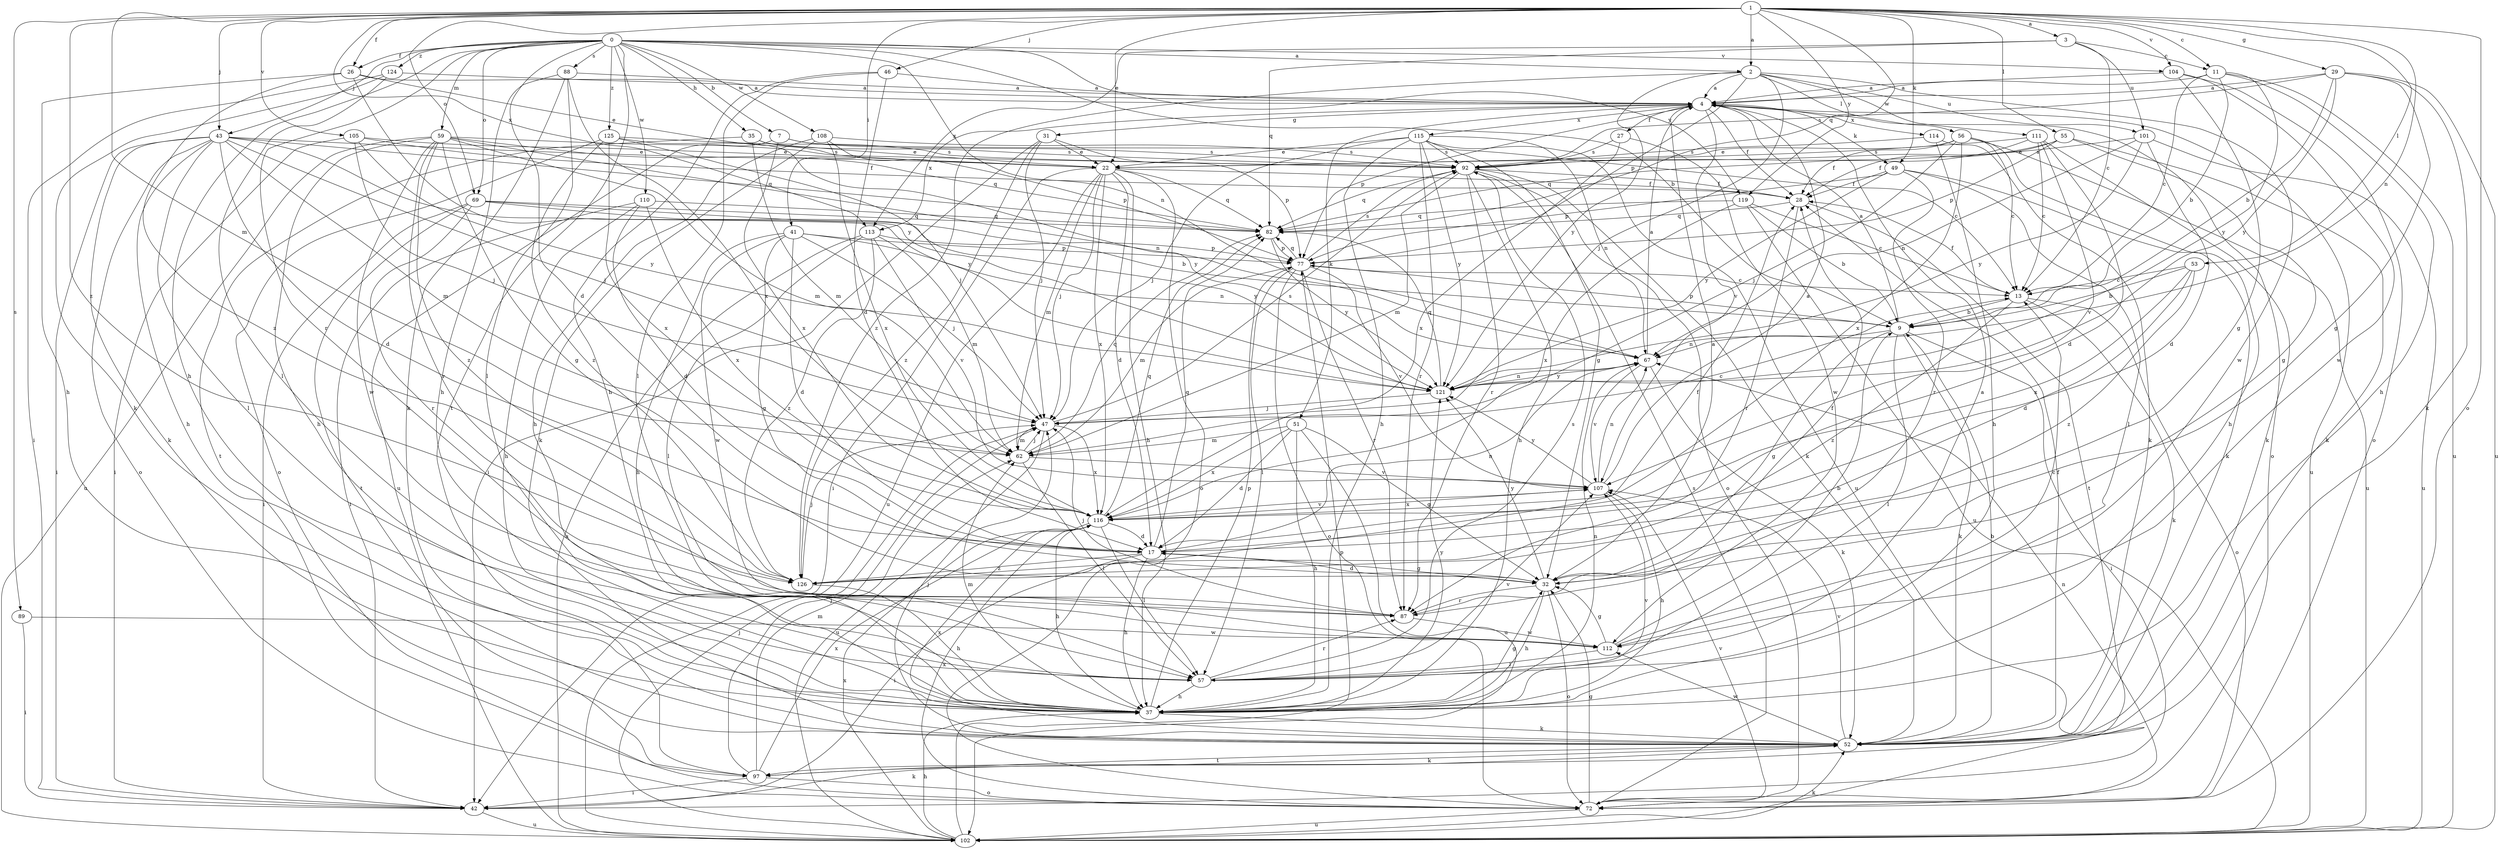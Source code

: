 strict digraph  {
0;
1;
2;
3;
4;
7;
9;
11;
13;
17;
22;
26;
27;
28;
29;
31;
32;
35;
37;
41;
42;
43;
46;
47;
49;
51;
52;
53;
55;
56;
57;
59;
62;
67;
69;
72;
77;
82;
87;
88;
89;
92;
97;
101;
102;
104;
105;
107;
108;
110;
111;
112;
113;
114;
115;
116;
119;
121;
124;
125;
126;
0 -> 2  [label=a];
0 -> 7  [label=b];
0 -> 9  [label=b];
0 -> 17  [label=d];
0 -> 26  [label=f];
0 -> 35  [label=h];
0 -> 37  [label=h];
0 -> 43  [label=j];
0 -> 59  [label=m];
0 -> 67  [label=n];
0 -> 69  [label=o];
0 -> 87  [label=r];
0 -> 88  [label=s];
0 -> 97  [label=t];
0 -> 104  [label=v];
0 -> 108  [label=w];
0 -> 110  [label=w];
0 -> 119  [label=y];
0 -> 124  [label=z];
0 -> 125  [label=z];
1 -> 2  [label=a];
1 -> 3  [label=a];
1 -> 11  [label=c];
1 -> 22  [label=e];
1 -> 26  [label=f];
1 -> 29  [label=g];
1 -> 41  [label=i];
1 -> 43  [label=j];
1 -> 46  [label=j];
1 -> 49  [label=k];
1 -> 53  [label=l];
1 -> 55  [label=l];
1 -> 62  [label=m];
1 -> 67  [label=n];
1 -> 69  [label=o];
1 -> 72  [label=o];
1 -> 82  [label=q];
1 -> 89  [label=s];
1 -> 104  [label=v];
1 -> 105  [label=v];
1 -> 113  [label=x];
1 -> 119  [label=y];
1 -> 126  [label=z];
2 -> 4  [label=a];
2 -> 47  [label=j];
2 -> 56  [label=l];
2 -> 77  [label=p];
2 -> 101  [label=u];
2 -> 111  [label=w];
2 -> 112  [label=w];
2 -> 121  [label=y];
2 -> 126  [label=z];
3 -> 11  [label=c];
3 -> 13  [label=c];
3 -> 82  [label=q];
3 -> 101  [label=u];
3 -> 113  [label=x];
4 -> 27  [label=f];
4 -> 28  [label=f];
4 -> 31  [label=g];
4 -> 49  [label=k];
4 -> 51  [label=k];
4 -> 72  [label=o];
4 -> 77  [label=p];
4 -> 102  [label=u];
4 -> 107  [label=v];
4 -> 113  [label=x];
4 -> 114  [label=x];
4 -> 115  [label=x];
7 -> 13  [label=c];
7 -> 92  [label=s];
7 -> 102  [label=u];
7 -> 116  [label=x];
9 -> 4  [label=a];
9 -> 32  [label=g];
9 -> 42  [label=i];
9 -> 52  [label=k];
9 -> 57  [label=l];
9 -> 67  [label=n];
9 -> 77  [label=p];
11 -> 4  [label=a];
11 -> 9  [label=b];
11 -> 13  [label=c];
11 -> 37  [label=h];
11 -> 102  [label=u];
11 -> 121  [label=y];
13 -> 9  [label=b];
13 -> 28  [label=f];
13 -> 52  [label=k];
13 -> 72  [label=o];
13 -> 126  [label=z];
17 -> 32  [label=g];
17 -> 37  [label=h];
17 -> 42  [label=i];
17 -> 67  [label=n];
17 -> 82  [label=q];
17 -> 126  [label=z];
22 -> 17  [label=d];
22 -> 28  [label=f];
22 -> 37  [label=h];
22 -> 42  [label=i];
22 -> 47  [label=j];
22 -> 62  [label=m];
22 -> 72  [label=o];
22 -> 82  [label=q];
22 -> 102  [label=u];
22 -> 116  [label=x];
26 -> 4  [label=a];
26 -> 22  [label=e];
26 -> 37  [label=h];
26 -> 121  [label=y];
26 -> 126  [label=z];
27 -> 92  [label=s];
27 -> 112  [label=w];
27 -> 116  [label=x];
28 -> 82  [label=q];
28 -> 87  [label=r];
28 -> 97  [label=t];
29 -> 4  [label=a];
29 -> 9  [label=b];
29 -> 32  [label=g];
29 -> 52  [label=k];
29 -> 92  [label=s];
29 -> 102  [label=u];
29 -> 121  [label=y];
31 -> 22  [label=e];
31 -> 42  [label=i];
31 -> 47  [label=j];
31 -> 77  [label=p];
31 -> 126  [label=z];
32 -> 4  [label=a];
32 -> 17  [label=d];
32 -> 37  [label=h];
32 -> 72  [label=o];
32 -> 87  [label=r];
32 -> 121  [label=y];
35 -> 22  [label=e];
35 -> 62  [label=m];
35 -> 92  [label=s];
35 -> 97  [label=t];
37 -> 32  [label=g];
37 -> 52  [label=k];
37 -> 62  [label=m];
37 -> 67  [label=n];
37 -> 77  [label=p];
37 -> 107  [label=v];
37 -> 121  [label=y];
41 -> 17  [label=d];
41 -> 32  [label=g];
41 -> 37  [label=h];
41 -> 47  [label=j];
41 -> 67  [label=n];
41 -> 77  [label=p];
41 -> 112  [label=w];
42 -> 52  [label=k];
42 -> 102  [label=u];
43 -> 17  [label=d];
43 -> 22  [label=e];
43 -> 37  [label=h];
43 -> 42  [label=i];
43 -> 47  [label=j];
43 -> 52  [label=k];
43 -> 57  [label=l];
43 -> 62  [label=m];
43 -> 72  [label=o];
43 -> 82  [label=q];
43 -> 121  [label=y];
46 -> 4  [label=a];
46 -> 17  [label=d];
46 -> 37  [label=h];
46 -> 57  [label=l];
47 -> 62  [label=m];
47 -> 92  [label=s];
47 -> 102  [label=u];
47 -> 116  [label=x];
49 -> 28  [label=f];
49 -> 52  [label=k];
49 -> 57  [label=l];
49 -> 77  [label=p];
49 -> 87  [label=r];
49 -> 121  [label=y];
51 -> 17  [label=d];
51 -> 32  [label=g];
51 -> 37  [label=h];
51 -> 62  [label=m];
51 -> 102  [label=u];
51 -> 116  [label=x];
52 -> 9  [label=b];
52 -> 28  [label=f];
52 -> 47  [label=j];
52 -> 97  [label=t];
52 -> 107  [label=v];
52 -> 112  [label=w];
52 -> 116  [label=x];
53 -> 9  [label=b];
53 -> 13  [label=c];
53 -> 17  [label=d];
53 -> 116  [label=x];
53 -> 126  [label=z];
55 -> 22  [label=e];
55 -> 28  [label=f];
55 -> 32  [label=g];
55 -> 52  [label=k];
55 -> 77  [label=p];
56 -> 13  [label=c];
56 -> 22  [label=e];
56 -> 28  [label=f];
56 -> 37  [label=h];
56 -> 47  [label=j];
56 -> 102  [label=u];
56 -> 116  [label=x];
57 -> 4  [label=a];
57 -> 37  [label=h];
57 -> 87  [label=r];
57 -> 92  [label=s];
57 -> 107  [label=v];
59 -> 32  [label=g];
59 -> 37  [label=h];
59 -> 62  [label=m];
59 -> 67  [label=n];
59 -> 82  [label=q];
59 -> 87  [label=r];
59 -> 92  [label=s];
59 -> 102  [label=u];
59 -> 112  [label=w];
59 -> 126  [label=z];
62 -> 13  [label=c];
62 -> 47  [label=j];
62 -> 57  [label=l];
62 -> 82  [label=q];
62 -> 107  [label=v];
67 -> 4  [label=a];
67 -> 52  [label=k];
67 -> 107  [label=v];
67 -> 121  [label=y];
69 -> 9  [label=b];
69 -> 42  [label=i];
69 -> 82  [label=q];
69 -> 87  [label=r];
69 -> 97  [label=t];
69 -> 121  [label=y];
72 -> 32  [label=g];
72 -> 67  [label=n];
72 -> 92  [label=s];
72 -> 102  [label=u];
72 -> 107  [label=v];
72 -> 116  [label=x];
77 -> 13  [label=c];
77 -> 57  [label=l];
77 -> 62  [label=m];
77 -> 72  [label=o];
77 -> 82  [label=q];
77 -> 87  [label=r];
77 -> 92  [label=s];
77 -> 107  [label=v];
82 -> 77  [label=p];
82 -> 121  [label=y];
87 -> 28  [label=f];
87 -> 47  [label=j];
87 -> 112  [label=w];
88 -> 4  [label=a];
88 -> 37  [label=h];
88 -> 52  [label=k];
88 -> 57  [label=l];
88 -> 116  [label=x];
89 -> 42  [label=i];
89 -> 112  [label=w];
92 -> 28  [label=f];
92 -> 37  [label=h];
92 -> 52  [label=k];
92 -> 62  [label=m];
92 -> 72  [label=o];
92 -> 82  [label=q];
92 -> 87  [label=r];
97 -> 42  [label=i];
97 -> 47  [label=j];
97 -> 52  [label=k];
97 -> 62  [label=m];
97 -> 72  [label=o];
97 -> 116  [label=x];
101 -> 17  [label=d];
101 -> 67  [label=n];
101 -> 92  [label=s];
101 -> 102  [label=u];
101 -> 121  [label=y];
102 -> 37  [label=h];
102 -> 47  [label=j];
102 -> 52  [label=k];
102 -> 77  [label=p];
102 -> 116  [label=x];
104 -> 4  [label=a];
104 -> 32  [label=g];
104 -> 72  [label=o];
104 -> 112  [label=w];
105 -> 22  [label=e];
105 -> 28  [label=f];
105 -> 42  [label=i];
105 -> 47  [label=j];
105 -> 121  [label=y];
107 -> 4  [label=a];
107 -> 37  [label=h];
107 -> 67  [label=n];
107 -> 116  [label=x];
107 -> 121  [label=y];
108 -> 37  [label=h];
108 -> 52  [label=k];
108 -> 77  [label=p];
108 -> 92  [label=s];
108 -> 116  [label=x];
110 -> 17  [label=d];
110 -> 37  [label=h];
110 -> 42  [label=i];
110 -> 82  [label=q];
110 -> 116  [label=x];
111 -> 13  [label=c];
111 -> 17  [label=d];
111 -> 52  [label=k];
111 -> 82  [label=q];
111 -> 92  [label=s];
111 -> 107  [label=v];
112 -> 9  [label=b];
112 -> 13  [label=c];
112 -> 32  [label=g];
112 -> 57  [label=l];
113 -> 57  [label=l];
113 -> 62  [label=m];
113 -> 77  [label=p];
113 -> 102  [label=u];
113 -> 107  [label=v];
113 -> 126  [label=z];
114 -> 37  [label=h];
114 -> 52  [label=k];
114 -> 92  [label=s];
115 -> 22  [label=e];
115 -> 32  [label=g];
115 -> 37  [label=h];
115 -> 47  [label=j];
115 -> 67  [label=n];
115 -> 87  [label=r];
115 -> 92  [label=s];
115 -> 102  [label=u];
115 -> 121  [label=y];
116 -> 17  [label=d];
116 -> 37  [label=h];
116 -> 57  [label=l];
116 -> 82  [label=q];
116 -> 107  [label=v];
119 -> 9  [label=b];
119 -> 13  [label=c];
119 -> 82  [label=q];
119 -> 102  [label=u];
119 -> 116  [label=x];
121 -> 47  [label=j];
121 -> 67  [label=n];
121 -> 82  [label=q];
124 -> 4  [label=a];
124 -> 42  [label=i];
124 -> 52  [label=k];
124 -> 57  [label=l];
125 -> 47  [label=j];
125 -> 72  [label=o];
125 -> 92  [label=s];
125 -> 116  [label=x];
125 -> 121  [label=y];
125 -> 126  [label=z];
126 -> 28  [label=f];
126 -> 37  [label=h];
126 -> 47  [label=j];
}
